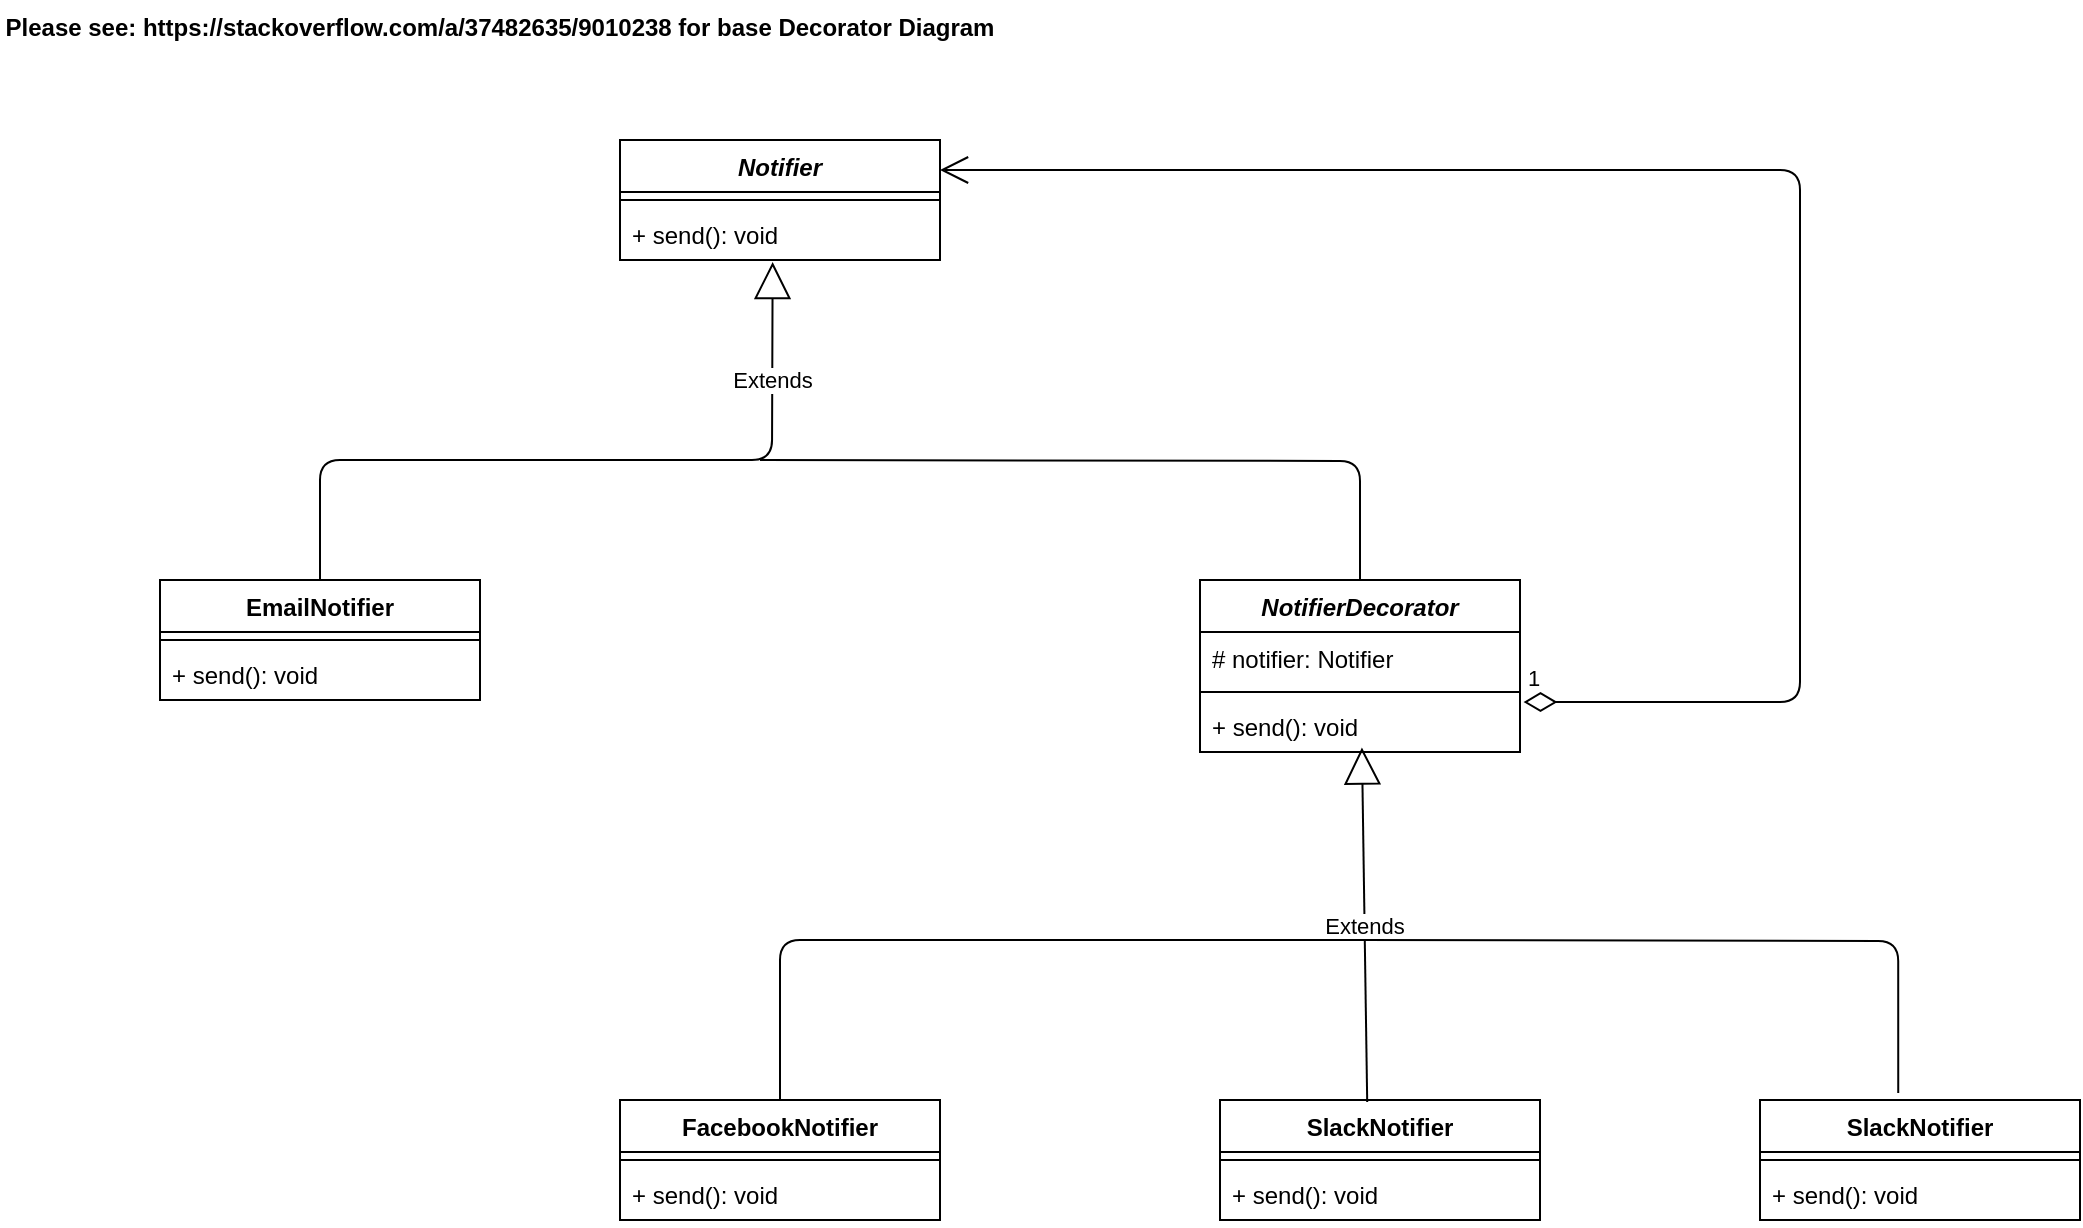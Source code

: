 <mxfile version="14.8.0" type="github">
  <diagram id="C5RBs43oDa-KdzZeNtuy" name="Decorator">
    <mxGraphModel dx="946" dy="586" grid="1" gridSize="10" guides="1" tooltips="1" connect="1" arrows="1" fold="1" page="1" pageScale="1" pageWidth="827" pageHeight="1169" math="0" shadow="0">
      <root>
        <mxCell id="WIyWlLk6GJQsqaUBKTNV-0" />
        <mxCell id="WIyWlLk6GJQsqaUBKTNV-1" parent="WIyWlLk6GJQsqaUBKTNV-0" />
        <mxCell id="r93H7g9WLMRFgTUp_nZH-0" value="Notifier" style="swimlane;fontStyle=3;align=center;verticalAlign=top;childLayout=stackLayout;horizontal=1;startSize=26;horizontalStack=0;resizeParent=1;resizeParentMax=0;resizeLast=0;collapsible=1;marginBottom=0;" vertex="1" parent="WIyWlLk6GJQsqaUBKTNV-1">
          <mxGeometry x="320" y="120" width="160" height="60" as="geometry" />
        </mxCell>
        <mxCell id="r93H7g9WLMRFgTUp_nZH-2" value="" style="line;strokeWidth=1;fillColor=none;align=left;verticalAlign=middle;spacingTop=-1;spacingLeft=3;spacingRight=3;rotatable=0;labelPosition=right;points=[];portConstraint=eastwest;" vertex="1" parent="r93H7g9WLMRFgTUp_nZH-0">
          <mxGeometry y="26" width="160" height="8" as="geometry" />
        </mxCell>
        <mxCell id="r93H7g9WLMRFgTUp_nZH-3" value="+ send(): void" style="text;strokeColor=none;fillColor=none;align=left;verticalAlign=top;spacingLeft=4;spacingRight=4;overflow=hidden;rotatable=0;points=[[0,0.5],[1,0.5]];portConstraint=eastwest;" vertex="1" parent="r93H7g9WLMRFgTUp_nZH-0">
          <mxGeometry y="34" width="160" height="26" as="geometry" />
        </mxCell>
        <mxCell id="r93H7g9WLMRFgTUp_nZH-4" value="EmailNotifier" style="swimlane;fontStyle=1;align=center;verticalAlign=top;childLayout=stackLayout;horizontal=1;startSize=26;horizontalStack=0;resizeParent=1;resizeParentMax=0;resizeLast=0;collapsible=1;marginBottom=0;" vertex="1" parent="WIyWlLk6GJQsqaUBKTNV-1">
          <mxGeometry x="90" y="340" width="160" height="60" as="geometry" />
        </mxCell>
        <mxCell id="r93H7g9WLMRFgTUp_nZH-6" value="" style="line;strokeWidth=1;fillColor=none;align=left;verticalAlign=middle;spacingTop=-1;spacingLeft=3;spacingRight=3;rotatable=0;labelPosition=right;points=[];portConstraint=eastwest;" vertex="1" parent="r93H7g9WLMRFgTUp_nZH-4">
          <mxGeometry y="26" width="160" height="8" as="geometry" />
        </mxCell>
        <mxCell id="r93H7g9WLMRFgTUp_nZH-7" value="+ send(): void" style="text;strokeColor=none;fillColor=none;align=left;verticalAlign=top;spacingLeft=4;spacingRight=4;overflow=hidden;rotatable=0;points=[[0,0.5],[1,0.5]];portConstraint=eastwest;" vertex="1" parent="r93H7g9WLMRFgTUp_nZH-4">
          <mxGeometry y="34" width="160" height="26" as="geometry" />
        </mxCell>
        <mxCell id="r93H7g9WLMRFgTUp_nZH-10" value="Extends" style="endArrow=block;endSize=16;endFill=0;html=1;entryX=0.477;entryY=1.039;entryDx=0;entryDy=0;entryPerimeter=0;exitX=0.5;exitY=0;exitDx=0;exitDy=0;" edge="1" parent="WIyWlLk6GJQsqaUBKTNV-1" source="r93H7g9WLMRFgTUp_nZH-4" target="r93H7g9WLMRFgTUp_nZH-3">
          <mxGeometry x="0.694" width="160" relative="1" as="geometry">
            <mxPoint x="330" y="360" as="sourcePoint" />
            <mxPoint x="490" y="360" as="targetPoint" />
            <Array as="points">
              <mxPoint x="170" y="280" />
              <mxPoint x="280" y="280" />
              <mxPoint x="396" y="280" />
            </Array>
            <mxPoint as="offset" />
          </mxGeometry>
        </mxCell>
        <mxCell id="r93H7g9WLMRFgTUp_nZH-15" value="FacebookNotifier" style="swimlane;fontStyle=1;align=center;verticalAlign=top;childLayout=stackLayout;horizontal=1;startSize=26;horizontalStack=0;resizeParent=1;resizeParentMax=0;resizeLast=0;collapsible=1;marginBottom=0;" vertex="1" parent="WIyWlLk6GJQsqaUBKTNV-1">
          <mxGeometry x="320" y="600" width="160" height="60" as="geometry" />
        </mxCell>
        <mxCell id="r93H7g9WLMRFgTUp_nZH-17" value="" style="line;strokeWidth=1;fillColor=none;align=left;verticalAlign=middle;spacingTop=-1;spacingLeft=3;spacingRight=3;rotatable=0;labelPosition=right;points=[];portConstraint=eastwest;" vertex="1" parent="r93H7g9WLMRFgTUp_nZH-15">
          <mxGeometry y="26" width="160" height="8" as="geometry" />
        </mxCell>
        <mxCell id="r93H7g9WLMRFgTUp_nZH-18" value="+ send(): void" style="text;strokeColor=none;fillColor=none;align=left;verticalAlign=top;spacingLeft=4;spacingRight=4;overflow=hidden;rotatable=0;points=[[0,0.5],[1,0.5]];portConstraint=eastwest;" vertex="1" parent="r93H7g9WLMRFgTUp_nZH-15">
          <mxGeometry y="34" width="160" height="26" as="geometry" />
        </mxCell>
        <mxCell id="r93H7g9WLMRFgTUp_nZH-19" value="SlackNotifier&#xa;" style="swimlane;fontStyle=1;align=center;verticalAlign=top;childLayout=stackLayout;horizontal=1;startSize=26;horizontalStack=0;resizeParent=1;resizeParentMax=0;resizeLast=0;collapsible=1;marginBottom=0;" vertex="1" parent="WIyWlLk6GJQsqaUBKTNV-1">
          <mxGeometry x="890" y="600" width="160" height="60" as="geometry" />
        </mxCell>
        <mxCell id="r93H7g9WLMRFgTUp_nZH-21" value="" style="line;strokeWidth=1;fillColor=none;align=left;verticalAlign=middle;spacingTop=-1;spacingLeft=3;spacingRight=3;rotatable=0;labelPosition=right;points=[];portConstraint=eastwest;" vertex="1" parent="r93H7g9WLMRFgTUp_nZH-19">
          <mxGeometry y="26" width="160" height="8" as="geometry" />
        </mxCell>
        <mxCell id="r93H7g9WLMRFgTUp_nZH-22" value="+ send(): void" style="text;strokeColor=none;fillColor=none;align=left;verticalAlign=top;spacingLeft=4;spacingRight=4;overflow=hidden;rotatable=0;points=[[0,0.5],[1,0.5]];portConstraint=eastwest;" vertex="1" parent="r93H7g9WLMRFgTUp_nZH-19">
          <mxGeometry y="34" width="160" height="26" as="geometry" />
        </mxCell>
        <mxCell id="r93H7g9WLMRFgTUp_nZH-23" value="NotifierDecorator" style="swimlane;fontStyle=3;align=center;verticalAlign=top;childLayout=stackLayout;horizontal=1;startSize=26;horizontalStack=0;resizeParent=1;resizeParentMax=0;resizeLast=0;collapsible=1;marginBottom=0;" vertex="1" parent="WIyWlLk6GJQsqaUBKTNV-1">
          <mxGeometry x="610" y="340" width="160" height="86" as="geometry" />
        </mxCell>
        <mxCell id="r93H7g9WLMRFgTUp_nZH-24" value="# notifier: Notifier" style="text;strokeColor=none;fillColor=none;align=left;verticalAlign=top;spacingLeft=4;spacingRight=4;overflow=hidden;rotatable=0;points=[[0,0.5],[1,0.5]];portConstraint=eastwest;" vertex="1" parent="r93H7g9WLMRFgTUp_nZH-23">
          <mxGeometry y="26" width="160" height="26" as="geometry" />
        </mxCell>
        <mxCell id="r93H7g9WLMRFgTUp_nZH-25" value="" style="line;strokeWidth=1;fillColor=none;align=left;verticalAlign=middle;spacingTop=-1;spacingLeft=3;spacingRight=3;rotatable=0;labelPosition=right;points=[];portConstraint=eastwest;" vertex="1" parent="r93H7g9WLMRFgTUp_nZH-23">
          <mxGeometry y="52" width="160" height="8" as="geometry" />
        </mxCell>
        <mxCell id="r93H7g9WLMRFgTUp_nZH-26" value="+ send(): void" style="text;strokeColor=none;fillColor=none;align=left;verticalAlign=top;spacingLeft=4;spacingRight=4;overflow=hidden;rotatable=0;points=[[0,0.5],[1,0.5]];portConstraint=eastwest;" vertex="1" parent="r93H7g9WLMRFgTUp_nZH-23">
          <mxGeometry y="60" width="160" height="26" as="geometry" />
        </mxCell>
        <mxCell id="r93H7g9WLMRFgTUp_nZH-27" value="SlackNotifier&#xa;" style="swimlane;fontStyle=1;align=center;verticalAlign=top;childLayout=stackLayout;horizontal=1;startSize=26;horizontalStack=0;resizeParent=1;resizeParentMax=0;resizeLast=0;collapsible=1;marginBottom=0;" vertex="1" parent="WIyWlLk6GJQsqaUBKTNV-1">
          <mxGeometry x="620" y="600" width="160" height="60" as="geometry" />
        </mxCell>
        <mxCell id="r93H7g9WLMRFgTUp_nZH-28" value="" style="line;strokeWidth=1;fillColor=none;align=left;verticalAlign=middle;spacingTop=-1;spacingLeft=3;spacingRight=3;rotatable=0;labelPosition=right;points=[];portConstraint=eastwest;" vertex="1" parent="r93H7g9WLMRFgTUp_nZH-27">
          <mxGeometry y="26" width="160" height="8" as="geometry" />
        </mxCell>
        <mxCell id="r93H7g9WLMRFgTUp_nZH-29" value="+ send(): void" style="text;strokeColor=none;fillColor=none;align=left;verticalAlign=top;spacingLeft=4;spacingRight=4;overflow=hidden;rotatable=0;points=[[0,0.5],[1,0.5]];portConstraint=eastwest;" vertex="1" parent="r93H7g9WLMRFgTUp_nZH-27">
          <mxGeometry y="34" width="160" height="26" as="geometry" />
        </mxCell>
        <mxCell id="r93H7g9WLMRFgTUp_nZH-31" value="Extends" style="endArrow=block;endSize=16;endFill=0;html=1;exitX=0.46;exitY=0.017;exitDx=0;exitDy=0;exitPerimeter=0;entryX=0.506;entryY=0.913;entryDx=0;entryDy=0;entryPerimeter=0;" edge="1" parent="WIyWlLk6GJQsqaUBKTNV-1" source="r93H7g9WLMRFgTUp_nZH-27" target="r93H7g9WLMRFgTUp_nZH-26">
          <mxGeometry width="160" relative="1" as="geometry">
            <mxPoint x="560" y="570" as="sourcePoint" />
            <mxPoint x="680" y="420" as="targetPoint" />
          </mxGeometry>
        </mxCell>
        <mxCell id="r93H7g9WLMRFgTUp_nZH-35" value="1" style="endArrow=open;html=1;endSize=12;startArrow=diamondThin;startSize=14;startFill=0;edgeStyle=orthogonalEdgeStyle;align=left;verticalAlign=bottom;exitX=1.011;exitY=0.039;exitDx=0;exitDy=0;entryX=1;entryY=0.25;entryDx=0;entryDy=0;exitPerimeter=0;" edge="1" parent="WIyWlLk6GJQsqaUBKTNV-1" source="r93H7g9WLMRFgTUp_nZH-26" target="r93H7g9WLMRFgTUp_nZH-0">
          <mxGeometry x="-1" y="3" relative="1" as="geometry">
            <mxPoint x="680" y="360" as="sourcePoint" />
            <mxPoint x="840" y="360" as="targetPoint" />
            <Array as="points">
              <mxPoint x="910" y="401" />
              <mxPoint x="910" y="135" />
            </Array>
          </mxGeometry>
        </mxCell>
        <mxCell id="r93H7g9WLMRFgTUp_nZH-36" value="" style="endArrow=none;html=1;edgeStyle=orthogonalEdgeStyle;entryX=0.432;entryY=-0.059;entryDx=0;entryDy=0;entryPerimeter=0;" edge="1" parent="WIyWlLk6GJQsqaUBKTNV-1" target="r93H7g9WLMRFgTUp_nZH-19">
          <mxGeometry relative="1" as="geometry">
            <mxPoint x="690" y="520" as="sourcePoint" />
            <mxPoint x="1030" y="510" as="targetPoint" />
          </mxGeometry>
        </mxCell>
        <mxCell id="r93H7g9WLMRFgTUp_nZH-39" value="" style="endArrow=none;html=1;edgeStyle=orthogonalEdgeStyle;exitX=0.5;exitY=0;exitDx=0;exitDy=0;" edge="1" parent="WIyWlLk6GJQsqaUBKTNV-1" source="r93H7g9WLMRFgTUp_nZH-15">
          <mxGeometry relative="1" as="geometry">
            <mxPoint x="400" y="520" as="sourcePoint" />
            <mxPoint x="690" y="520" as="targetPoint" />
            <Array as="points">
              <mxPoint x="400" y="520" />
            </Array>
          </mxGeometry>
        </mxCell>
        <mxCell id="r93H7g9WLMRFgTUp_nZH-42" value="" style="endArrow=none;html=1;edgeStyle=orthogonalEdgeStyle;entryX=0.5;entryY=0;entryDx=0;entryDy=0;" edge="1" parent="WIyWlLk6GJQsqaUBKTNV-1" target="r93H7g9WLMRFgTUp_nZH-23">
          <mxGeometry relative="1" as="geometry">
            <mxPoint x="390" y="280" as="sourcePoint" />
            <mxPoint x="640" y="260" as="targetPoint" />
          </mxGeometry>
        </mxCell>
        <mxCell id="r93H7g9WLMRFgTUp_nZH-45" value="Please see: https://stackoverflow.com/a/37482635/9010238 for base Decorator Diagram" style="text;align=center;fontStyle=1;verticalAlign=middle;spacingLeft=3;spacingRight=3;strokeColor=none;rotatable=0;points=[[0,0.5],[1,0.5]];portConstraint=eastwest;" vertex="1" parent="WIyWlLk6GJQsqaUBKTNV-1">
          <mxGeometry x="10" y="50" width="500" height="26" as="geometry" />
        </mxCell>
      </root>
    </mxGraphModel>
  </diagram>
</mxfile>
